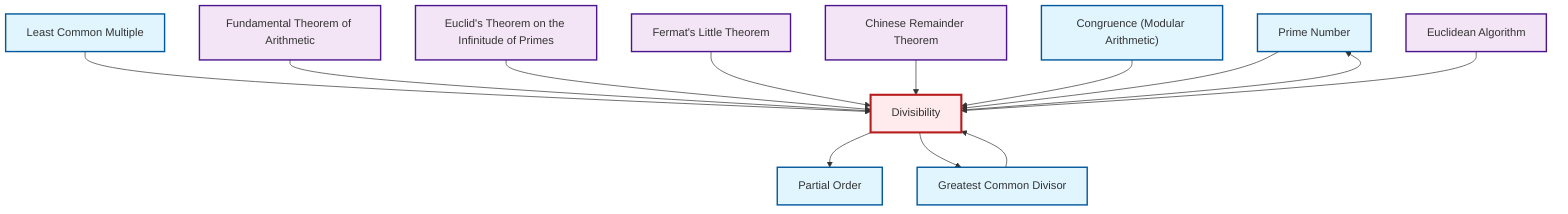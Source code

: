 graph TD
    classDef definition fill:#e1f5fe,stroke:#01579b,stroke-width:2px
    classDef theorem fill:#f3e5f5,stroke:#4a148c,stroke-width:2px
    classDef axiom fill:#fff3e0,stroke:#e65100,stroke-width:2px
    classDef example fill:#e8f5e9,stroke:#1b5e20,stroke-width:2px
    classDef current fill:#ffebee,stroke:#b71c1c,stroke-width:3px
    def-partial-order["Partial Order"]:::definition
    def-prime["Prime Number"]:::definition
    def-gcd["Greatest Common Divisor"]:::definition
    thm-chinese-remainder["Chinese Remainder Theorem"]:::theorem
    thm-euclidean-algorithm["Euclidean Algorithm"]:::theorem
    thm-euclid-infinitude-primes["Euclid's Theorem on the Infinitude of Primes"]:::theorem
    def-congruence["Congruence (Modular Arithmetic)"]:::definition
    thm-fundamental-arithmetic["Fundamental Theorem of Arithmetic"]:::theorem
    thm-fermat-little["Fermat's Little Theorem"]:::theorem
    def-divisibility["Divisibility"]:::definition
    def-lcm["Least Common Multiple"]:::definition
    def-lcm --> def-divisibility
    def-divisibility --> def-prime
    def-divisibility --> def-partial-order
    thm-fundamental-arithmetic --> def-divisibility
    thm-euclid-infinitude-primes --> def-divisibility
    thm-fermat-little --> def-divisibility
    thm-chinese-remainder --> def-divisibility
    def-congruence --> def-divisibility
    def-prime --> def-divisibility
    def-divisibility --> def-gcd
    thm-euclidean-algorithm --> def-divisibility
    def-gcd --> def-divisibility
    class def-divisibility current